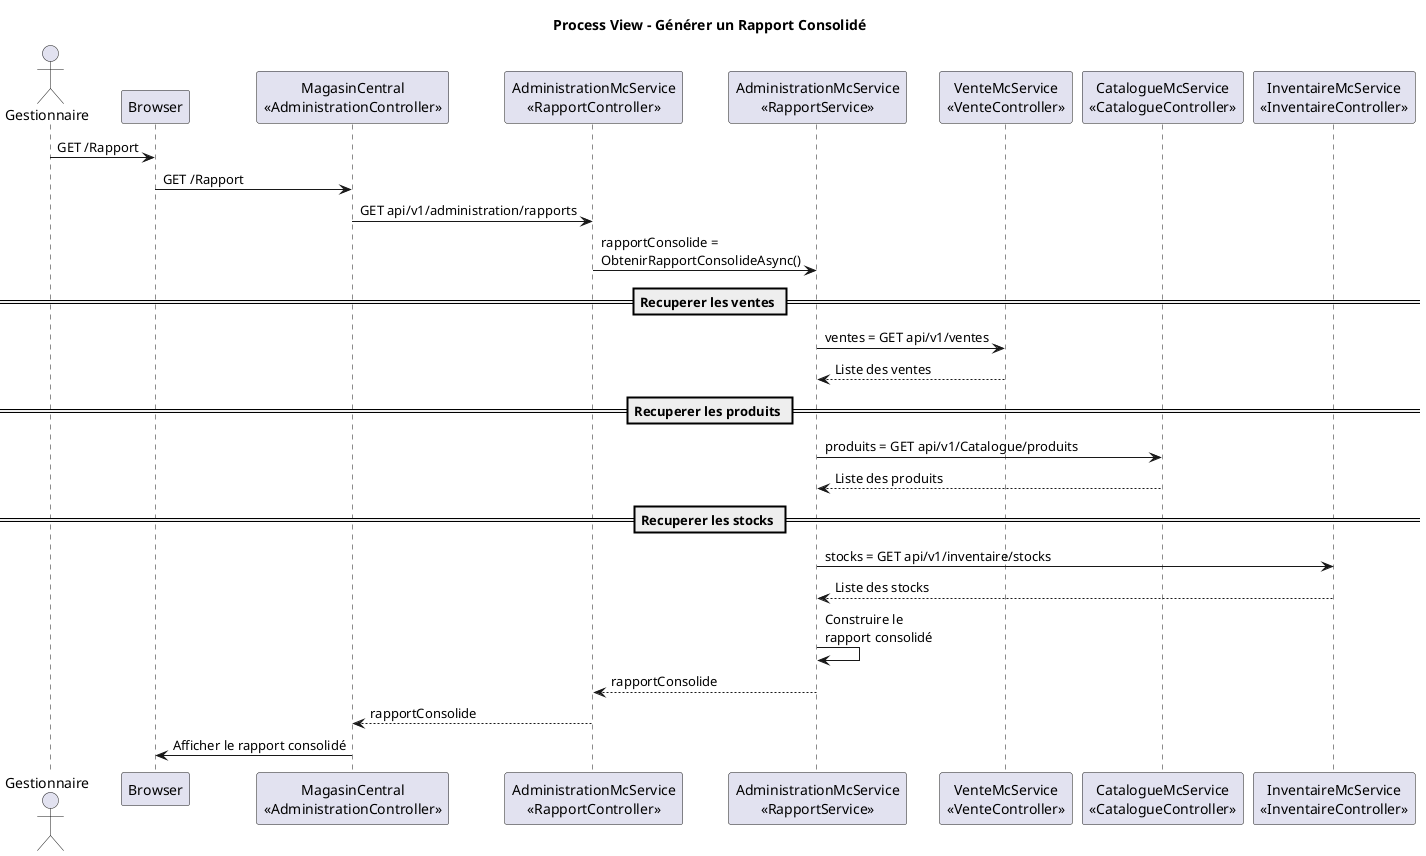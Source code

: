 @startuml "Process View - Génere un Rapport Consolidé"
title Process View - Générer un Rapport Consolidé
actor "Gestionnaire" as Gestionnaire

participant "Browser" as browser
participant "MagasinCentral\n<<AdministrationController>>" as AC
participant "AdministrationMcService\n<<RapportController>>" as rapportController
participant "AdministrationMcService\n<<RapportService>>" as rapportService
participant "VenteMcService\n<<VenteController>>" as venteController
participant "CatalogueMcService\n<<CatalogueController>>" as catalogueController
participant "InventaireMcService\n<<InventaireController>>" as inventaireController

Gestionnaire -> browser : GET /Rapport
browser -> AC : GET /Rapport
AC -> rapportController : GET api/v1/administration/rapports
rapportController -> rapportService : rapportConsolide =\nObtenirRapportConsolideAsync()

== Recuperer les ventes ==
rapportService -> venteController : ventes = GET api/v1/ventes
venteController --> rapportService : Liste des ventes

== Recuperer les produits ==
rapportService -> catalogueController : produits = GET api/v1/Catalogue/produits
catalogueController --> rapportService : Liste des produits

== Recuperer les stocks ==
rapportService -> inventaireController : stocks = GET api/v1/inventaire/stocks
inventaireController --> rapportService : Liste des stocks

rapportService -> rapportService : Construire le\nrapport consolidé

rapportService --> rapportController : rapportConsolide
rapportController --> AC : rapportConsolide
AC -> browser : Afficher le rapport consolidé
@enduml
